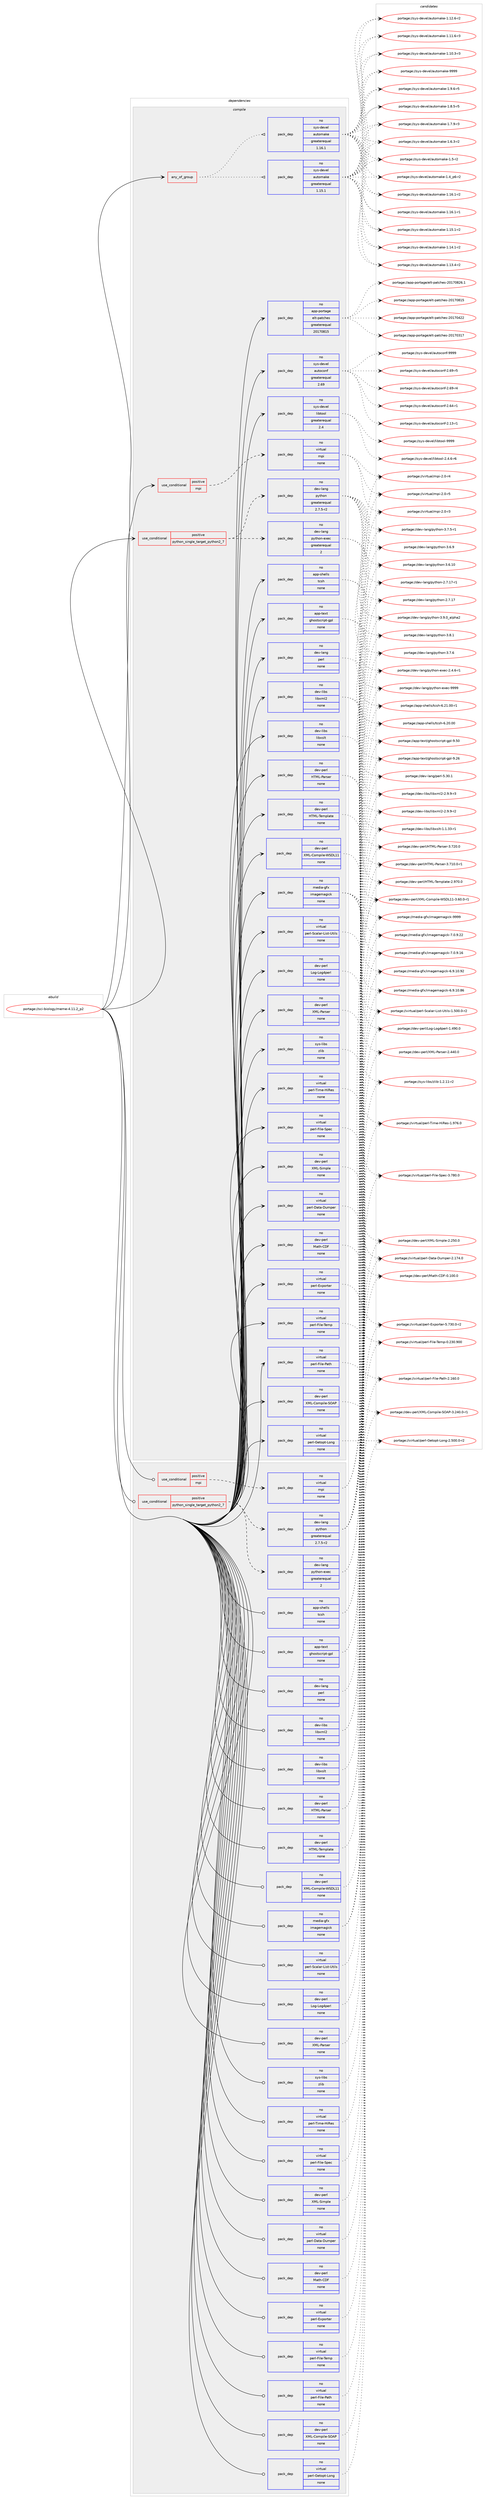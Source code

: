 digraph prolog {

# *************
# Graph options
# *************

newrank=true;
concentrate=true;
compound=true;
graph [rankdir=LR,fontname=Helvetica,fontsize=10,ranksep=1.5];#, ranksep=2.5, nodesep=0.2];
edge  [arrowhead=vee];
node  [fontname=Helvetica,fontsize=10];

# **********
# The ebuild
# **********

subgraph cluster_leftcol {
color=gray;
rank=same;
label=<<i>ebuild</i>>;
id [label="portage://sci-biology/meme-4.11.2_p2", color=red, width=4, href="../sci-biology/meme-4.11.2_p2.svg"];
}

# ****************
# The dependencies
# ****************

subgraph cluster_midcol {
color=gray;
label=<<i>dependencies</i>>;
subgraph cluster_compile {
fillcolor="#eeeeee";
style=filled;
label=<<i>compile</i>>;
subgraph any1638 {
dependency100445 [label=<<TABLE BORDER="0" CELLBORDER="1" CELLSPACING="0" CELLPADDING="4"><TR><TD CELLPADDING="10">any_of_group</TD></TR></TABLE>>, shape=none, color=red];subgraph pack78433 {
dependency100446 [label=<<TABLE BORDER="0" CELLBORDER="1" CELLSPACING="0" CELLPADDING="4" WIDTH="220"><TR><TD ROWSPAN="6" CELLPADDING="30">pack_dep</TD></TR><TR><TD WIDTH="110">no</TD></TR><TR><TD>sys-devel</TD></TR><TR><TD>automake</TD></TR><TR><TD>greaterequal</TD></TR><TR><TD>1.16.1</TD></TR></TABLE>>, shape=none, color=blue];
}
dependency100445:e -> dependency100446:w [weight=20,style="dotted",arrowhead="oinv"];
subgraph pack78434 {
dependency100447 [label=<<TABLE BORDER="0" CELLBORDER="1" CELLSPACING="0" CELLPADDING="4" WIDTH="220"><TR><TD ROWSPAN="6" CELLPADDING="30">pack_dep</TD></TR><TR><TD WIDTH="110">no</TD></TR><TR><TD>sys-devel</TD></TR><TR><TD>automake</TD></TR><TR><TD>greaterequal</TD></TR><TR><TD>1.15.1</TD></TR></TABLE>>, shape=none, color=blue];
}
dependency100445:e -> dependency100447:w [weight=20,style="dotted",arrowhead="oinv"];
}
id:e -> dependency100445:w [weight=20,style="solid",arrowhead="vee"];
subgraph cond20283 {
dependency100448 [label=<<TABLE BORDER="0" CELLBORDER="1" CELLSPACING="0" CELLPADDING="4"><TR><TD ROWSPAN="3" CELLPADDING="10">use_conditional</TD></TR><TR><TD>positive</TD></TR><TR><TD>mpi</TD></TR></TABLE>>, shape=none, color=red];
subgraph pack78435 {
dependency100449 [label=<<TABLE BORDER="0" CELLBORDER="1" CELLSPACING="0" CELLPADDING="4" WIDTH="220"><TR><TD ROWSPAN="6" CELLPADDING="30">pack_dep</TD></TR><TR><TD WIDTH="110">no</TD></TR><TR><TD>virtual</TD></TR><TR><TD>mpi</TD></TR><TR><TD>none</TD></TR><TR><TD></TD></TR></TABLE>>, shape=none, color=blue];
}
dependency100448:e -> dependency100449:w [weight=20,style="dashed",arrowhead="vee"];
}
id:e -> dependency100448:w [weight=20,style="solid",arrowhead="vee"];
subgraph cond20284 {
dependency100450 [label=<<TABLE BORDER="0" CELLBORDER="1" CELLSPACING="0" CELLPADDING="4"><TR><TD ROWSPAN="3" CELLPADDING="10">use_conditional</TD></TR><TR><TD>positive</TD></TR><TR><TD>python_single_target_python2_7</TD></TR></TABLE>>, shape=none, color=red];
subgraph pack78436 {
dependency100451 [label=<<TABLE BORDER="0" CELLBORDER="1" CELLSPACING="0" CELLPADDING="4" WIDTH="220"><TR><TD ROWSPAN="6" CELLPADDING="30">pack_dep</TD></TR><TR><TD WIDTH="110">no</TD></TR><TR><TD>dev-lang</TD></TR><TR><TD>python</TD></TR><TR><TD>greaterequal</TD></TR><TR><TD>2.7.5-r2</TD></TR></TABLE>>, shape=none, color=blue];
}
dependency100450:e -> dependency100451:w [weight=20,style="dashed",arrowhead="vee"];
subgraph pack78437 {
dependency100452 [label=<<TABLE BORDER="0" CELLBORDER="1" CELLSPACING="0" CELLPADDING="4" WIDTH="220"><TR><TD ROWSPAN="6" CELLPADDING="30">pack_dep</TD></TR><TR><TD WIDTH="110">no</TD></TR><TR><TD>dev-lang</TD></TR><TR><TD>python-exec</TD></TR><TR><TD>greaterequal</TD></TR><TR><TD>2</TD></TR></TABLE>>, shape=none, color=blue];
}
dependency100450:e -> dependency100452:w [weight=20,style="dashed",arrowhead="vee"];
}
id:e -> dependency100450:w [weight=20,style="solid",arrowhead="vee"];
subgraph pack78438 {
dependency100453 [label=<<TABLE BORDER="0" CELLBORDER="1" CELLSPACING="0" CELLPADDING="4" WIDTH="220"><TR><TD ROWSPAN="6" CELLPADDING="30">pack_dep</TD></TR><TR><TD WIDTH="110">no</TD></TR><TR><TD>app-portage</TD></TR><TR><TD>elt-patches</TD></TR><TR><TD>greaterequal</TD></TR><TR><TD>20170815</TD></TR></TABLE>>, shape=none, color=blue];
}
id:e -> dependency100453:w [weight=20,style="solid",arrowhead="vee"];
subgraph pack78439 {
dependency100454 [label=<<TABLE BORDER="0" CELLBORDER="1" CELLSPACING="0" CELLPADDING="4" WIDTH="220"><TR><TD ROWSPAN="6" CELLPADDING="30">pack_dep</TD></TR><TR><TD WIDTH="110">no</TD></TR><TR><TD>app-shells</TD></TR><TR><TD>tcsh</TD></TR><TR><TD>none</TD></TR><TR><TD></TD></TR></TABLE>>, shape=none, color=blue];
}
id:e -> dependency100454:w [weight=20,style="solid",arrowhead="vee"];
subgraph pack78440 {
dependency100455 [label=<<TABLE BORDER="0" CELLBORDER="1" CELLSPACING="0" CELLPADDING="4" WIDTH="220"><TR><TD ROWSPAN="6" CELLPADDING="30">pack_dep</TD></TR><TR><TD WIDTH="110">no</TD></TR><TR><TD>app-text</TD></TR><TR><TD>ghostscript-gpl</TD></TR><TR><TD>none</TD></TR><TR><TD></TD></TR></TABLE>>, shape=none, color=blue];
}
id:e -> dependency100455:w [weight=20,style="solid",arrowhead="vee"];
subgraph pack78441 {
dependency100456 [label=<<TABLE BORDER="0" CELLBORDER="1" CELLSPACING="0" CELLPADDING="4" WIDTH="220"><TR><TD ROWSPAN="6" CELLPADDING="30">pack_dep</TD></TR><TR><TD WIDTH="110">no</TD></TR><TR><TD>dev-lang</TD></TR><TR><TD>perl</TD></TR><TR><TD>none</TD></TR><TR><TD></TD></TR></TABLE>>, shape=none, color=blue];
}
id:e -> dependency100456:w [weight=20,style="solid",arrowhead="vee"];
subgraph pack78442 {
dependency100457 [label=<<TABLE BORDER="0" CELLBORDER="1" CELLSPACING="0" CELLPADDING="4" WIDTH="220"><TR><TD ROWSPAN="6" CELLPADDING="30">pack_dep</TD></TR><TR><TD WIDTH="110">no</TD></TR><TR><TD>dev-libs</TD></TR><TR><TD>libxml2</TD></TR><TR><TD>none</TD></TR><TR><TD></TD></TR></TABLE>>, shape=none, color=blue];
}
id:e -> dependency100457:w [weight=20,style="solid",arrowhead="vee"];
subgraph pack78443 {
dependency100458 [label=<<TABLE BORDER="0" CELLBORDER="1" CELLSPACING="0" CELLPADDING="4" WIDTH="220"><TR><TD ROWSPAN="6" CELLPADDING="30">pack_dep</TD></TR><TR><TD WIDTH="110">no</TD></TR><TR><TD>dev-libs</TD></TR><TR><TD>libxslt</TD></TR><TR><TD>none</TD></TR><TR><TD></TD></TR></TABLE>>, shape=none, color=blue];
}
id:e -> dependency100458:w [weight=20,style="solid",arrowhead="vee"];
subgraph pack78444 {
dependency100459 [label=<<TABLE BORDER="0" CELLBORDER="1" CELLSPACING="0" CELLPADDING="4" WIDTH="220"><TR><TD ROWSPAN="6" CELLPADDING="30">pack_dep</TD></TR><TR><TD WIDTH="110">no</TD></TR><TR><TD>dev-perl</TD></TR><TR><TD>HTML-Parser</TD></TR><TR><TD>none</TD></TR><TR><TD></TD></TR></TABLE>>, shape=none, color=blue];
}
id:e -> dependency100459:w [weight=20,style="solid",arrowhead="vee"];
subgraph pack78445 {
dependency100460 [label=<<TABLE BORDER="0" CELLBORDER="1" CELLSPACING="0" CELLPADDING="4" WIDTH="220"><TR><TD ROWSPAN="6" CELLPADDING="30">pack_dep</TD></TR><TR><TD WIDTH="110">no</TD></TR><TR><TD>dev-perl</TD></TR><TR><TD>HTML-Template</TD></TR><TR><TD>none</TD></TR><TR><TD></TD></TR></TABLE>>, shape=none, color=blue];
}
id:e -> dependency100460:w [weight=20,style="solid",arrowhead="vee"];
subgraph pack78446 {
dependency100461 [label=<<TABLE BORDER="0" CELLBORDER="1" CELLSPACING="0" CELLPADDING="4" WIDTH="220"><TR><TD ROWSPAN="6" CELLPADDING="30">pack_dep</TD></TR><TR><TD WIDTH="110">no</TD></TR><TR><TD>dev-perl</TD></TR><TR><TD>Log-Log4perl</TD></TR><TR><TD>none</TD></TR><TR><TD></TD></TR></TABLE>>, shape=none, color=blue];
}
id:e -> dependency100461:w [weight=20,style="solid",arrowhead="vee"];
subgraph pack78447 {
dependency100462 [label=<<TABLE BORDER="0" CELLBORDER="1" CELLSPACING="0" CELLPADDING="4" WIDTH="220"><TR><TD ROWSPAN="6" CELLPADDING="30">pack_dep</TD></TR><TR><TD WIDTH="110">no</TD></TR><TR><TD>dev-perl</TD></TR><TR><TD>Math-CDF</TD></TR><TR><TD>none</TD></TR><TR><TD></TD></TR></TABLE>>, shape=none, color=blue];
}
id:e -> dependency100462:w [weight=20,style="solid",arrowhead="vee"];
subgraph pack78448 {
dependency100463 [label=<<TABLE BORDER="0" CELLBORDER="1" CELLSPACING="0" CELLPADDING="4" WIDTH="220"><TR><TD ROWSPAN="6" CELLPADDING="30">pack_dep</TD></TR><TR><TD WIDTH="110">no</TD></TR><TR><TD>dev-perl</TD></TR><TR><TD>XML-Compile-SOAP</TD></TR><TR><TD>none</TD></TR><TR><TD></TD></TR></TABLE>>, shape=none, color=blue];
}
id:e -> dependency100463:w [weight=20,style="solid",arrowhead="vee"];
subgraph pack78449 {
dependency100464 [label=<<TABLE BORDER="0" CELLBORDER="1" CELLSPACING="0" CELLPADDING="4" WIDTH="220"><TR><TD ROWSPAN="6" CELLPADDING="30">pack_dep</TD></TR><TR><TD WIDTH="110">no</TD></TR><TR><TD>dev-perl</TD></TR><TR><TD>XML-Compile-WSDL11</TD></TR><TR><TD>none</TD></TR><TR><TD></TD></TR></TABLE>>, shape=none, color=blue];
}
id:e -> dependency100464:w [weight=20,style="solid",arrowhead="vee"];
subgraph pack78450 {
dependency100465 [label=<<TABLE BORDER="0" CELLBORDER="1" CELLSPACING="0" CELLPADDING="4" WIDTH="220"><TR><TD ROWSPAN="6" CELLPADDING="30">pack_dep</TD></TR><TR><TD WIDTH="110">no</TD></TR><TR><TD>dev-perl</TD></TR><TR><TD>XML-Parser</TD></TR><TR><TD>none</TD></TR><TR><TD></TD></TR></TABLE>>, shape=none, color=blue];
}
id:e -> dependency100465:w [weight=20,style="solid",arrowhead="vee"];
subgraph pack78451 {
dependency100466 [label=<<TABLE BORDER="0" CELLBORDER="1" CELLSPACING="0" CELLPADDING="4" WIDTH="220"><TR><TD ROWSPAN="6" CELLPADDING="30">pack_dep</TD></TR><TR><TD WIDTH="110">no</TD></TR><TR><TD>dev-perl</TD></TR><TR><TD>XML-Simple</TD></TR><TR><TD>none</TD></TR><TR><TD></TD></TR></TABLE>>, shape=none, color=blue];
}
id:e -> dependency100466:w [weight=20,style="solid",arrowhead="vee"];
subgraph pack78452 {
dependency100467 [label=<<TABLE BORDER="0" CELLBORDER="1" CELLSPACING="0" CELLPADDING="4" WIDTH="220"><TR><TD ROWSPAN="6" CELLPADDING="30">pack_dep</TD></TR><TR><TD WIDTH="110">no</TD></TR><TR><TD>media-gfx</TD></TR><TR><TD>imagemagick</TD></TR><TR><TD>none</TD></TR><TR><TD></TD></TR></TABLE>>, shape=none, color=blue];
}
id:e -> dependency100467:w [weight=20,style="solid",arrowhead="vee"];
subgraph pack78453 {
dependency100468 [label=<<TABLE BORDER="0" CELLBORDER="1" CELLSPACING="0" CELLPADDING="4" WIDTH="220"><TR><TD ROWSPAN="6" CELLPADDING="30">pack_dep</TD></TR><TR><TD WIDTH="110">no</TD></TR><TR><TD>sys-devel</TD></TR><TR><TD>autoconf</TD></TR><TR><TD>greaterequal</TD></TR><TR><TD>2.69</TD></TR></TABLE>>, shape=none, color=blue];
}
id:e -> dependency100468:w [weight=20,style="solid",arrowhead="vee"];
subgraph pack78454 {
dependency100469 [label=<<TABLE BORDER="0" CELLBORDER="1" CELLSPACING="0" CELLPADDING="4" WIDTH="220"><TR><TD ROWSPAN="6" CELLPADDING="30">pack_dep</TD></TR><TR><TD WIDTH="110">no</TD></TR><TR><TD>sys-devel</TD></TR><TR><TD>libtool</TD></TR><TR><TD>greaterequal</TD></TR><TR><TD>2.4</TD></TR></TABLE>>, shape=none, color=blue];
}
id:e -> dependency100469:w [weight=20,style="solid",arrowhead="vee"];
subgraph pack78455 {
dependency100470 [label=<<TABLE BORDER="0" CELLBORDER="1" CELLSPACING="0" CELLPADDING="4" WIDTH="220"><TR><TD ROWSPAN="6" CELLPADDING="30">pack_dep</TD></TR><TR><TD WIDTH="110">no</TD></TR><TR><TD>sys-libs</TD></TR><TR><TD>zlib</TD></TR><TR><TD>none</TD></TR><TR><TD></TD></TR></TABLE>>, shape=none, color=blue];
}
id:e -> dependency100470:w [weight=20,style="solid",arrowhead="vee"];
subgraph pack78456 {
dependency100471 [label=<<TABLE BORDER="0" CELLBORDER="1" CELLSPACING="0" CELLPADDING="4" WIDTH="220"><TR><TD ROWSPAN="6" CELLPADDING="30">pack_dep</TD></TR><TR><TD WIDTH="110">no</TD></TR><TR><TD>virtual</TD></TR><TR><TD>perl-Data-Dumper</TD></TR><TR><TD>none</TD></TR><TR><TD></TD></TR></TABLE>>, shape=none, color=blue];
}
id:e -> dependency100471:w [weight=20,style="solid",arrowhead="vee"];
subgraph pack78457 {
dependency100472 [label=<<TABLE BORDER="0" CELLBORDER="1" CELLSPACING="0" CELLPADDING="4" WIDTH="220"><TR><TD ROWSPAN="6" CELLPADDING="30">pack_dep</TD></TR><TR><TD WIDTH="110">no</TD></TR><TR><TD>virtual</TD></TR><TR><TD>perl-Exporter</TD></TR><TR><TD>none</TD></TR><TR><TD></TD></TR></TABLE>>, shape=none, color=blue];
}
id:e -> dependency100472:w [weight=20,style="solid",arrowhead="vee"];
subgraph pack78458 {
dependency100473 [label=<<TABLE BORDER="0" CELLBORDER="1" CELLSPACING="0" CELLPADDING="4" WIDTH="220"><TR><TD ROWSPAN="6" CELLPADDING="30">pack_dep</TD></TR><TR><TD WIDTH="110">no</TD></TR><TR><TD>virtual</TD></TR><TR><TD>perl-File-Path</TD></TR><TR><TD>none</TD></TR><TR><TD></TD></TR></TABLE>>, shape=none, color=blue];
}
id:e -> dependency100473:w [weight=20,style="solid",arrowhead="vee"];
subgraph pack78459 {
dependency100474 [label=<<TABLE BORDER="0" CELLBORDER="1" CELLSPACING="0" CELLPADDING="4" WIDTH="220"><TR><TD ROWSPAN="6" CELLPADDING="30">pack_dep</TD></TR><TR><TD WIDTH="110">no</TD></TR><TR><TD>virtual</TD></TR><TR><TD>perl-File-Spec</TD></TR><TR><TD>none</TD></TR><TR><TD></TD></TR></TABLE>>, shape=none, color=blue];
}
id:e -> dependency100474:w [weight=20,style="solid",arrowhead="vee"];
subgraph pack78460 {
dependency100475 [label=<<TABLE BORDER="0" CELLBORDER="1" CELLSPACING="0" CELLPADDING="4" WIDTH="220"><TR><TD ROWSPAN="6" CELLPADDING="30">pack_dep</TD></TR><TR><TD WIDTH="110">no</TD></TR><TR><TD>virtual</TD></TR><TR><TD>perl-File-Temp</TD></TR><TR><TD>none</TD></TR><TR><TD></TD></TR></TABLE>>, shape=none, color=blue];
}
id:e -> dependency100475:w [weight=20,style="solid",arrowhead="vee"];
subgraph pack78461 {
dependency100476 [label=<<TABLE BORDER="0" CELLBORDER="1" CELLSPACING="0" CELLPADDING="4" WIDTH="220"><TR><TD ROWSPAN="6" CELLPADDING="30">pack_dep</TD></TR><TR><TD WIDTH="110">no</TD></TR><TR><TD>virtual</TD></TR><TR><TD>perl-Getopt-Long</TD></TR><TR><TD>none</TD></TR><TR><TD></TD></TR></TABLE>>, shape=none, color=blue];
}
id:e -> dependency100476:w [weight=20,style="solid",arrowhead="vee"];
subgraph pack78462 {
dependency100477 [label=<<TABLE BORDER="0" CELLBORDER="1" CELLSPACING="0" CELLPADDING="4" WIDTH="220"><TR><TD ROWSPAN="6" CELLPADDING="30">pack_dep</TD></TR><TR><TD WIDTH="110">no</TD></TR><TR><TD>virtual</TD></TR><TR><TD>perl-Scalar-List-Utils</TD></TR><TR><TD>none</TD></TR><TR><TD></TD></TR></TABLE>>, shape=none, color=blue];
}
id:e -> dependency100477:w [weight=20,style="solid",arrowhead="vee"];
subgraph pack78463 {
dependency100478 [label=<<TABLE BORDER="0" CELLBORDER="1" CELLSPACING="0" CELLPADDING="4" WIDTH="220"><TR><TD ROWSPAN="6" CELLPADDING="30">pack_dep</TD></TR><TR><TD WIDTH="110">no</TD></TR><TR><TD>virtual</TD></TR><TR><TD>perl-Time-HiRes</TD></TR><TR><TD>none</TD></TR><TR><TD></TD></TR></TABLE>>, shape=none, color=blue];
}
id:e -> dependency100478:w [weight=20,style="solid",arrowhead="vee"];
}
subgraph cluster_compileandrun {
fillcolor="#eeeeee";
style=filled;
label=<<i>compile and run</i>>;
}
subgraph cluster_run {
fillcolor="#eeeeee";
style=filled;
label=<<i>run</i>>;
subgraph cond20285 {
dependency100479 [label=<<TABLE BORDER="0" CELLBORDER="1" CELLSPACING="0" CELLPADDING="4"><TR><TD ROWSPAN="3" CELLPADDING="10">use_conditional</TD></TR><TR><TD>positive</TD></TR><TR><TD>mpi</TD></TR></TABLE>>, shape=none, color=red];
subgraph pack78464 {
dependency100480 [label=<<TABLE BORDER="0" CELLBORDER="1" CELLSPACING="0" CELLPADDING="4" WIDTH="220"><TR><TD ROWSPAN="6" CELLPADDING="30">pack_dep</TD></TR><TR><TD WIDTH="110">no</TD></TR><TR><TD>virtual</TD></TR><TR><TD>mpi</TD></TR><TR><TD>none</TD></TR><TR><TD></TD></TR></TABLE>>, shape=none, color=blue];
}
dependency100479:e -> dependency100480:w [weight=20,style="dashed",arrowhead="vee"];
}
id:e -> dependency100479:w [weight=20,style="solid",arrowhead="odot"];
subgraph cond20286 {
dependency100481 [label=<<TABLE BORDER="0" CELLBORDER="1" CELLSPACING="0" CELLPADDING="4"><TR><TD ROWSPAN="3" CELLPADDING="10">use_conditional</TD></TR><TR><TD>positive</TD></TR><TR><TD>python_single_target_python2_7</TD></TR></TABLE>>, shape=none, color=red];
subgraph pack78465 {
dependency100482 [label=<<TABLE BORDER="0" CELLBORDER="1" CELLSPACING="0" CELLPADDING="4" WIDTH="220"><TR><TD ROWSPAN="6" CELLPADDING="30">pack_dep</TD></TR><TR><TD WIDTH="110">no</TD></TR><TR><TD>dev-lang</TD></TR><TR><TD>python</TD></TR><TR><TD>greaterequal</TD></TR><TR><TD>2.7.5-r2</TD></TR></TABLE>>, shape=none, color=blue];
}
dependency100481:e -> dependency100482:w [weight=20,style="dashed",arrowhead="vee"];
subgraph pack78466 {
dependency100483 [label=<<TABLE BORDER="0" CELLBORDER="1" CELLSPACING="0" CELLPADDING="4" WIDTH="220"><TR><TD ROWSPAN="6" CELLPADDING="30">pack_dep</TD></TR><TR><TD WIDTH="110">no</TD></TR><TR><TD>dev-lang</TD></TR><TR><TD>python-exec</TD></TR><TR><TD>greaterequal</TD></TR><TR><TD>2</TD></TR></TABLE>>, shape=none, color=blue];
}
dependency100481:e -> dependency100483:w [weight=20,style="dashed",arrowhead="vee"];
}
id:e -> dependency100481:w [weight=20,style="solid",arrowhead="odot"];
subgraph pack78467 {
dependency100484 [label=<<TABLE BORDER="0" CELLBORDER="1" CELLSPACING="0" CELLPADDING="4" WIDTH="220"><TR><TD ROWSPAN="6" CELLPADDING="30">pack_dep</TD></TR><TR><TD WIDTH="110">no</TD></TR><TR><TD>app-shells</TD></TR><TR><TD>tcsh</TD></TR><TR><TD>none</TD></TR><TR><TD></TD></TR></TABLE>>, shape=none, color=blue];
}
id:e -> dependency100484:w [weight=20,style="solid",arrowhead="odot"];
subgraph pack78468 {
dependency100485 [label=<<TABLE BORDER="0" CELLBORDER="1" CELLSPACING="0" CELLPADDING="4" WIDTH="220"><TR><TD ROWSPAN="6" CELLPADDING="30">pack_dep</TD></TR><TR><TD WIDTH="110">no</TD></TR><TR><TD>app-text</TD></TR><TR><TD>ghostscript-gpl</TD></TR><TR><TD>none</TD></TR><TR><TD></TD></TR></TABLE>>, shape=none, color=blue];
}
id:e -> dependency100485:w [weight=20,style="solid",arrowhead="odot"];
subgraph pack78469 {
dependency100486 [label=<<TABLE BORDER="0" CELLBORDER="1" CELLSPACING="0" CELLPADDING="4" WIDTH="220"><TR><TD ROWSPAN="6" CELLPADDING="30">pack_dep</TD></TR><TR><TD WIDTH="110">no</TD></TR><TR><TD>dev-lang</TD></TR><TR><TD>perl</TD></TR><TR><TD>none</TD></TR><TR><TD></TD></TR></TABLE>>, shape=none, color=blue];
}
id:e -> dependency100486:w [weight=20,style="solid",arrowhead="odot"];
subgraph pack78470 {
dependency100487 [label=<<TABLE BORDER="0" CELLBORDER="1" CELLSPACING="0" CELLPADDING="4" WIDTH="220"><TR><TD ROWSPAN="6" CELLPADDING="30">pack_dep</TD></TR><TR><TD WIDTH="110">no</TD></TR><TR><TD>dev-libs</TD></TR><TR><TD>libxml2</TD></TR><TR><TD>none</TD></TR><TR><TD></TD></TR></TABLE>>, shape=none, color=blue];
}
id:e -> dependency100487:w [weight=20,style="solid",arrowhead="odot"];
subgraph pack78471 {
dependency100488 [label=<<TABLE BORDER="0" CELLBORDER="1" CELLSPACING="0" CELLPADDING="4" WIDTH="220"><TR><TD ROWSPAN="6" CELLPADDING="30">pack_dep</TD></TR><TR><TD WIDTH="110">no</TD></TR><TR><TD>dev-libs</TD></TR><TR><TD>libxslt</TD></TR><TR><TD>none</TD></TR><TR><TD></TD></TR></TABLE>>, shape=none, color=blue];
}
id:e -> dependency100488:w [weight=20,style="solid",arrowhead="odot"];
subgraph pack78472 {
dependency100489 [label=<<TABLE BORDER="0" CELLBORDER="1" CELLSPACING="0" CELLPADDING="4" WIDTH="220"><TR><TD ROWSPAN="6" CELLPADDING="30">pack_dep</TD></TR><TR><TD WIDTH="110">no</TD></TR><TR><TD>dev-perl</TD></TR><TR><TD>HTML-Parser</TD></TR><TR><TD>none</TD></TR><TR><TD></TD></TR></TABLE>>, shape=none, color=blue];
}
id:e -> dependency100489:w [weight=20,style="solid",arrowhead="odot"];
subgraph pack78473 {
dependency100490 [label=<<TABLE BORDER="0" CELLBORDER="1" CELLSPACING="0" CELLPADDING="4" WIDTH="220"><TR><TD ROWSPAN="6" CELLPADDING="30">pack_dep</TD></TR><TR><TD WIDTH="110">no</TD></TR><TR><TD>dev-perl</TD></TR><TR><TD>HTML-Template</TD></TR><TR><TD>none</TD></TR><TR><TD></TD></TR></TABLE>>, shape=none, color=blue];
}
id:e -> dependency100490:w [weight=20,style="solid",arrowhead="odot"];
subgraph pack78474 {
dependency100491 [label=<<TABLE BORDER="0" CELLBORDER="1" CELLSPACING="0" CELLPADDING="4" WIDTH="220"><TR><TD ROWSPAN="6" CELLPADDING="30">pack_dep</TD></TR><TR><TD WIDTH="110">no</TD></TR><TR><TD>dev-perl</TD></TR><TR><TD>Log-Log4perl</TD></TR><TR><TD>none</TD></TR><TR><TD></TD></TR></TABLE>>, shape=none, color=blue];
}
id:e -> dependency100491:w [weight=20,style="solid",arrowhead="odot"];
subgraph pack78475 {
dependency100492 [label=<<TABLE BORDER="0" CELLBORDER="1" CELLSPACING="0" CELLPADDING="4" WIDTH="220"><TR><TD ROWSPAN="6" CELLPADDING="30">pack_dep</TD></TR><TR><TD WIDTH="110">no</TD></TR><TR><TD>dev-perl</TD></TR><TR><TD>Math-CDF</TD></TR><TR><TD>none</TD></TR><TR><TD></TD></TR></TABLE>>, shape=none, color=blue];
}
id:e -> dependency100492:w [weight=20,style="solid",arrowhead="odot"];
subgraph pack78476 {
dependency100493 [label=<<TABLE BORDER="0" CELLBORDER="1" CELLSPACING="0" CELLPADDING="4" WIDTH="220"><TR><TD ROWSPAN="6" CELLPADDING="30">pack_dep</TD></TR><TR><TD WIDTH="110">no</TD></TR><TR><TD>dev-perl</TD></TR><TR><TD>XML-Compile-SOAP</TD></TR><TR><TD>none</TD></TR><TR><TD></TD></TR></TABLE>>, shape=none, color=blue];
}
id:e -> dependency100493:w [weight=20,style="solid",arrowhead="odot"];
subgraph pack78477 {
dependency100494 [label=<<TABLE BORDER="0" CELLBORDER="1" CELLSPACING="0" CELLPADDING="4" WIDTH="220"><TR><TD ROWSPAN="6" CELLPADDING="30">pack_dep</TD></TR><TR><TD WIDTH="110">no</TD></TR><TR><TD>dev-perl</TD></TR><TR><TD>XML-Compile-WSDL11</TD></TR><TR><TD>none</TD></TR><TR><TD></TD></TR></TABLE>>, shape=none, color=blue];
}
id:e -> dependency100494:w [weight=20,style="solid",arrowhead="odot"];
subgraph pack78478 {
dependency100495 [label=<<TABLE BORDER="0" CELLBORDER="1" CELLSPACING="0" CELLPADDING="4" WIDTH="220"><TR><TD ROWSPAN="6" CELLPADDING="30">pack_dep</TD></TR><TR><TD WIDTH="110">no</TD></TR><TR><TD>dev-perl</TD></TR><TR><TD>XML-Parser</TD></TR><TR><TD>none</TD></TR><TR><TD></TD></TR></TABLE>>, shape=none, color=blue];
}
id:e -> dependency100495:w [weight=20,style="solid",arrowhead="odot"];
subgraph pack78479 {
dependency100496 [label=<<TABLE BORDER="0" CELLBORDER="1" CELLSPACING="0" CELLPADDING="4" WIDTH="220"><TR><TD ROWSPAN="6" CELLPADDING="30">pack_dep</TD></TR><TR><TD WIDTH="110">no</TD></TR><TR><TD>dev-perl</TD></TR><TR><TD>XML-Simple</TD></TR><TR><TD>none</TD></TR><TR><TD></TD></TR></TABLE>>, shape=none, color=blue];
}
id:e -> dependency100496:w [weight=20,style="solid",arrowhead="odot"];
subgraph pack78480 {
dependency100497 [label=<<TABLE BORDER="0" CELLBORDER="1" CELLSPACING="0" CELLPADDING="4" WIDTH="220"><TR><TD ROWSPAN="6" CELLPADDING="30">pack_dep</TD></TR><TR><TD WIDTH="110">no</TD></TR><TR><TD>media-gfx</TD></TR><TR><TD>imagemagick</TD></TR><TR><TD>none</TD></TR><TR><TD></TD></TR></TABLE>>, shape=none, color=blue];
}
id:e -> dependency100497:w [weight=20,style="solid",arrowhead="odot"];
subgraph pack78481 {
dependency100498 [label=<<TABLE BORDER="0" CELLBORDER="1" CELLSPACING="0" CELLPADDING="4" WIDTH="220"><TR><TD ROWSPAN="6" CELLPADDING="30">pack_dep</TD></TR><TR><TD WIDTH="110">no</TD></TR><TR><TD>sys-libs</TD></TR><TR><TD>zlib</TD></TR><TR><TD>none</TD></TR><TR><TD></TD></TR></TABLE>>, shape=none, color=blue];
}
id:e -> dependency100498:w [weight=20,style="solid",arrowhead="odot"];
subgraph pack78482 {
dependency100499 [label=<<TABLE BORDER="0" CELLBORDER="1" CELLSPACING="0" CELLPADDING="4" WIDTH="220"><TR><TD ROWSPAN="6" CELLPADDING="30">pack_dep</TD></TR><TR><TD WIDTH="110">no</TD></TR><TR><TD>virtual</TD></TR><TR><TD>perl-Data-Dumper</TD></TR><TR><TD>none</TD></TR><TR><TD></TD></TR></TABLE>>, shape=none, color=blue];
}
id:e -> dependency100499:w [weight=20,style="solid",arrowhead="odot"];
subgraph pack78483 {
dependency100500 [label=<<TABLE BORDER="0" CELLBORDER="1" CELLSPACING="0" CELLPADDING="4" WIDTH="220"><TR><TD ROWSPAN="6" CELLPADDING="30">pack_dep</TD></TR><TR><TD WIDTH="110">no</TD></TR><TR><TD>virtual</TD></TR><TR><TD>perl-Exporter</TD></TR><TR><TD>none</TD></TR><TR><TD></TD></TR></TABLE>>, shape=none, color=blue];
}
id:e -> dependency100500:w [weight=20,style="solid",arrowhead="odot"];
subgraph pack78484 {
dependency100501 [label=<<TABLE BORDER="0" CELLBORDER="1" CELLSPACING="0" CELLPADDING="4" WIDTH="220"><TR><TD ROWSPAN="6" CELLPADDING="30">pack_dep</TD></TR><TR><TD WIDTH="110">no</TD></TR><TR><TD>virtual</TD></TR><TR><TD>perl-File-Path</TD></TR><TR><TD>none</TD></TR><TR><TD></TD></TR></TABLE>>, shape=none, color=blue];
}
id:e -> dependency100501:w [weight=20,style="solid",arrowhead="odot"];
subgraph pack78485 {
dependency100502 [label=<<TABLE BORDER="0" CELLBORDER="1" CELLSPACING="0" CELLPADDING="4" WIDTH="220"><TR><TD ROWSPAN="6" CELLPADDING="30">pack_dep</TD></TR><TR><TD WIDTH="110">no</TD></TR><TR><TD>virtual</TD></TR><TR><TD>perl-File-Spec</TD></TR><TR><TD>none</TD></TR><TR><TD></TD></TR></TABLE>>, shape=none, color=blue];
}
id:e -> dependency100502:w [weight=20,style="solid",arrowhead="odot"];
subgraph pack78486 {
dependency100503 [label=<<TABLE BORDER="0" CELLBORDER="1" CELLSPACING="0" CELLPADDING="4" WIDTH="220"><TR><TD ROWSPAN="6" CELLPADDING="30">pack_dep</TD></TR><TR><TD WIDTH="110">no</TD></TR><TR><TD>virtual</TD></TR><TR><TD>perl-File-Temp</TD></TR><TR><TD>none</TD></TR><TR><TD></TD></TR></TABLE>>, shape=none, color=blue];
}
id:e -> dependency100503:w [weight=20,style="solid",arrowhead="odot"];
subgraph pack78487 {
dependency100504 [label=<<TABLE BORDER="0" CELLBORDER="1" CELLSPACING="0" CELLPADDING="4" WIDTH="220"><TR><TD ROWSPAN="6" CELLPADDING="30">pack_dep</TD></TR><TR><TD WIDTH="110">no</TD></TR><TR><TD>virtual</TD></TR><TR><TD>perl-Getopt-Long</TD></TR><TR><TD>none</TD></TR><TR><TD></TD></TR></TABLE>>, shape=none, color=blue];
}
id:e -> dependency100504:w [weight=20,style="solid",arrowhead="odot"];
subgraph pack78488 {
dependency100505 [label=<<TABLE BORDER="0" CELLBORDER="1" CELLSPACING="0" CELLPADDING="4" WIDTH="220"><TR><TD ROWSPAN="6" CELLPADDING="30">pack_dep</TD></TR><TR><TD WIDTH="110">no</TD></TR><TR><TD>virtual</TD></TR><TR><TD>perl-Scalar-List-Utils</TD></TR><TR><TD>none</TD></TR><TR><TD></TD></TR></TABLE>>, shape=none, color=blue];
}
id:e -> dependency100505:w [weight=20,style="solid",arrowhead="odot"];
subgraph pack78489 {
dependency100506 [label=<<TABLE BORDER="0" CELLBORDER="1" CELLSPACING="0" CELLPADDING="4" WIDTH="220"><TR><TD ROWSPAN="6" CELLPADDING="30">pack_dep</TD></TR><TR><TD WIDTH="110">no</TD></TR><TR><TD>virtual</TD></TR><TR><TD>perl-Time-HiRes</TD></TR><TR><TD>none</TD></TR><TR><TD></TD></TR></TABLE>>, shape=none, color=blue];
}
id:e -> dependency100506:w [weight=20,style="solid",arrowhead="odot"];
}
}

# **************
# The candidates
# **************

subgraph cluster_choices {
rank=same;
color=gray;
label=<<i>candidates</i>>;

subgraph choice78433 {
color=black;
nodesep=1;
choice115121115451001011181011084797117116111109971071014557575757 [label="portage://sys-devel/automake-9999", color=red, width=4,href="../sys-devel/automake-9999.svg"];
choice115121115451001011181011084797117116111109971071014549465746544511453 [label="portage://sys-devel/automake-1.9.6-r5", color=red, width=4,href="../sys-devel/automake-1.9.6-r5.svg"];
choice115121115451001011181011084797117116111109971071014549465646534511453 [label="portage://sys-devel/automake-1.8.5-r5", color=red, width=4,href="../sys-devel/automake-1.8.5-r5.svg"];
choice115121115451001011181011084797117116111109971071014549465546574511451 [label="portage://sys-devel/automake-1.7.9-r3", color=red, width=4,href="../sys-devel/automake-1.7.9-r3.svg"];
choice115121115451001011181011084797117116111109971071014549465446514511450 [label="portage://sys-devel/automake-1.6.3-r2", color=red, width=4,href="../sys-devel/automake-1.6.3-r2.svg"];
choice11512111545100101118101108479711711611110997107101454946534511450 [label="portage://sys-devel/automake-1.5-r2", color=red, width=4,href="../sys-devel/automake-1.5-r2.svg"];
choice115121115451001011181011084797117116111109971071014549465295112544511450 [label="portage://sys-devel/automake-1.4_p6-r2", color=red, width=4,href="../sys-devel/automake-1.4_p6-r2.svg"];
choice11512111545100101118101108479711711611110997107101454946495446494511450 [label="portage://sys-devel/automake-1.16.1-r2", color=red, width=4,href="../sys-devel/automake-1.16.1-r2.svg"];
choice11512111545100101118101108479711711611110997107101454946495446494511449 [label="portage://sys-devel/automake-1.16.1-r1", color=red, width=4,href="../sys-devel/automake-1.16.1-r1.svg"];
choice11512111545100101118101108479711711611110997107101454946495346494511450 [label="portage://sys-devel/automake-1.15.1-r2", color=red, width=4,href="../sys-devel/automake-1.15.1-r2.svg"];
choice11512111545100101118101108479711711611110997107101454946495246494511450 [label="portage://sys-devel/automake-1.14.1-r2", color=red, width=4,href="../sys-devel/automake-1.14.1-r2.svg"];
choice11512111545100101118101108479711711611110997107101454946495146524511450 [label="portage://sys-devel/automake-1.13.4-r2", color=red, width=4,href="../sys-devel/automake-1.13.4-r2.svg"];
choice11512111545100101118101108479711711611110997107101454946495046544511450 [label="portage://sys-devel/automake-1.12.6-r2", color=red, width=4,href="../sys-devel/automake-1.12.6-r2.svg"];
choice11512111545100101118101108479711711611110997107101454946494946544511451 [label="portage://sys-devel/automake-1.11.6-r3", color=red, width=4,href="../sys-devel/automake-1.11.6-r3.svg"];
choice11512111545100101118101108479711711611110997107101454946494846514511451 [label="portage://sys-devel/automake-1.10.3-r3", color=red, width=4,href="../sys-devel/automake-1.10.3-r3.svg"];
dependency100446:e -> choice115121115451001011181011084797117116111109971071014557575757:w [style=dotted,weight="100"];
dependency100446:e -> choice115121115451001011181011084797117116111109971071014549465746544511453:w [style=dotted,weight="100"];
dependency100446:e -> choice115121115451001011181011084797117116111109971071014549465646534511453:w [style=dotted,weight="100"];
dependency100446:e -> choice115121115451001011181011084797117116111109971071014549465546574511451:w [style=dotted,weight="100"];
dependency100446:e -> choice115121115451001011181011084797117116111109971071014549465446514511450:w [style=dotted,weight="100"];
dependency100446:e -> choice11512111545100101118101108479711711611110997107101454946534511450:w [style=dotted,weight="100"];
dependency100446:e -> choice115121115451001011181011084797117116111109971071014549465295112544511450:w [style=dotted,weight="100"];
dependency100446:e -> choice11512111545100101118101108479711711611110997107101454946495446494511450:w [style=dotted,weight="100"];
dependency100446:e -> choice11512111545100101118101108479711711611110997107101454946495446494511449:w [style=dotted,weight="100"];
dependency100446:e -> choice11512111545100101118101108479711711611110997107101454946495346494511450:w [style=dotted,weight="100"];
dependency100446:e -> choice11512111545100101118101108479711711611110997107101454946495246494511450:w [style=dotted,weight="100"];
dependency100446:e -> choice11512111545100101118101108479711711611110997107101454946495146524511450:w [style=dotted,weight="100"];
dependency100446:e -> choice11512111545100101118101108479711711611110997107101454946495046544511450:w [style=dotted,weight="100"];
dependency100446:e -> choice11512111545100101118101108479711711611110997107101454946494946544511451:w [style=dotted,weight="100"];
dependency100446:e -> choice11512111545100101118101108479711711611110997107101454946494846514511451:w [style=dotted,weight="100"];
}
subgraph choice78434 {
color=black;
nodesep=1;
choice115121115451001011181011084797117116111109971071014557575757 [label="portage://sys-devel/automake-9999", color=red, width=4,href="../sys-devel/automake-9999.svg"];
choice115121115451001011181011084797117116111109971071014549465746544511453 [label="portage://sys-devel/automake-1.9.6-r5", color=red, width=4,href="../sys-devel/automake-1.9.6-r5.svg"];
choice115121115451001011181011084797117116111109971071014549465646534511453 [label="portage://sys-devel/automake-1.8.5-r5", color=red, width=4,href="../sys-devel/automake-1.8.5-r5.svg"];
choice115121115451001011181011084797117116111109971071014549465546574511451 [label="portage://sys-devel/automake-1.7.9-r3", color=red, width=4,href="../sys-devel/automake-1.7.9-r3.svg"];
choice115121115451001011181011084797117116111109971071014549465446514511450 [label="portage://sys-devel/automake-1.6.3-r2", color=red, width=4,href="../sys-devel/automake-1.6.3-r2.svg"];
choice11512111545100101118101108479711711611110997107101454946534511450 [label="portage://sys-devel/automake-1.5-r2", color=red, width=4,href="../sys-devel/automake-1.5-r2.svg"];
choice115121115451001011181011084797117116111109971071014549465295112544511450 [label="portage://sys-devel/automake-1.4_p6-r2", color=red, width=4,href="../sys-devel/automake-1.4_p6-r2.svg"];
choice11512111545100101118101108479711711611110997107101454946495446494511450 [label="portage://sys-devel/automake-1.16.1-r2", color=red, width=4,href="../sys-devel/automake-1.16.1-r2.svg"];
choice11512111545100101118101108479711711611110997107101454946495446494511449 [label="portage://sys-devel/automake-1.16.1-r1", color=red, width=4,href="../sys-devel/automake-1.16.1-r1.svg"];
choice11512111545100101118101108479711711611110997107101454946495346494511450 [label="portage://sys-devel/automake-1.15.1-r2", color=red, width=4,href="../sys-devel/automake-1.15.1-r2.svg"];
choice11512111545100101118101108479711711611110997107101454946495246494511450 [label="portage://sys-devel/automake-1.14.1-r2", color=red, width=4,href="../sys-devel/automake-1.14.1-r2.svg"];
choice11512111545100101118101108479711711611110997107101454946495146524511450 [label="portage://sys-devel/automake-1.13.4-r2", color=red, width=4,href="../sys-devel/automake-1.13.4-r2.svg"];
choice11512111545100101118101108479711711611110997107101454946495046544511450 [label="portage://sys-devel/automake-1.12.6-r2", color=red, width=4,href="../sys-devel/automake-1.12.6-r2.svg"];
choice11512111545100101118101108479711711611110997107101454946494946544511451 [label="portage://sys-devel/automake-1.11.6-r3", color=red, width=4,href="../sys-devel/automake-1.11.6-r3.svg"];
choice11512111545100101118101108479711711611110997107101454946494846514511451 [label="portage://sys-devel/automake-1.10.3-r3", color=red, width=4,href="../sys-devel/automake-1.10.3-r3.svg"];
dependency100447:e -> choice115121115451001011181011084797117116111109971071014557575757:w [style=dotted,weight="100"];
dependency100447:e -> choice115121115451001011181011084797117116111109971071014549465746544511453:w [style=dotted,weight="100"];
dependency100447:e -> choice115121115451001011181011084797117116111109971071014549465646534511453:w [style=dotted,weight="100"];
dependency100447:e -> choice115121115451001011181011084797117116111109971071014549465546574511451:w [style=dotted,weight="100"];
dependency100447:e -> choice115121115451001011181011084797117116111109971071014549465446514511450:w [style=dotted,weight="100"];
dependency100447:e -> choice11512111545100101118101108479711711611110997107101454946534511450:w [style=dotted,weight="100"];
dependency100447:e -> choice115121115451001011181011084797117116111109971071014549465295112544511450:w [style=dotted,weight="100"];
dependency100447:e -> choice11512111545100101118101108479711711611110997107101454946495446494511450:w [style=dotted,weight="100"];
dependency100447:e -> choice11512111545100101118101108479711711611110997107101454946495446494511449:w [style=dotted,weight="100"];
dependency100447:e -> choice11512111545100101118101108479711711611110997107101454946495346494511450:w [style=dotted,weight="100"];
dependency100447:e -> choice11512111545100101118101108479711711611110997107101454946495246494511450:w [style=dotted,weight="100"];
dependency100447:e -> choice11512111545100101118101108479711711611110997107101454946495146524511450:w [style=dotted,weight="100"];
dependency100447:e -> choice11512111545100101118101108479711711611110997107101454946495046544511450:w [style=dotted,weight="100"];
dependency100447:e -> choice11512111545100101118101108479711711611110997107101454946494946544511451:w [style=dotted,weight="100"];
dependency100447:e -> choice11512111545100101118101108479711711611110997107101454946494846514511451:w [style=dotted,weight="100"];
}
subgraph choice78435 {
color=black;
nodesep=1;
choice1181051141161179710847109112105455046484511453 [label="portage://virtual/mpi-2.0-r5", color=red, width=4,href="../virtual/mpi-2.0-r5.svg"];
choice1181051141161179710847109112105455046484511452 [label="portage://virtual/mpi-2.0-r4", color=red, width=4,href="../virtual/mpi-2.0-r4.svg"];
choice1181051141161179710847109112105455046484511451 [label="portage://virtual/mpi-2.0-r3", color=red, width=4,href="../virtual/mpi-2.0-r3.svg"];
dependency100449:e -> choice1181051141161179710847109112105455046484511453:w [style=dotted,weight="100"];
dependency100449:e -> choice1181051141161179710847109112105455046484511452:w [style=dotted,weight="100"];
dependency100449:e -> choice1181051141161179710847109112105455046484511451:w [style=dotted,weight="100"];
}
subgraph choice78436 {
color=black;
nodesep=1;
choice10010111845108971101034711212111610411111045514657464895971081121049750 [label="portage://dev-lang/python-3.9.0_alpha2", color=red, width=4,href="../dev-lang/python-3.9.0_alpha2.svg"];
choice100101118451089711010347112121116104111110455146564649 [label="portage://dev-lang/python-3.8.1", color=red, width=4,href="../dev-lang/python-3.8.1.svg"];
choice100101118451089711010347112121116104111110455146554654 [label="portage://dev-lang/python-3.7.6", color=red, width=4,href="../dev-lang/python-3.7.6.svg"];
choice1001011184510897110103471121211161041111104551465546534511449 [label="portage://dev-lang/python-3.7.5-r1", color=red, width=4,href="../dev-lang/python-3.7.5-r1.svg"];
choice100101118451089711010347112121116104111110455146544657 [label="portage://dev-lang/python-3.6.9", color=red, width=4,href="../dev-lang/python-3.6.9.svg"];
choice10010111845108971101034711212111610411111045514654464948 [label="portage://dev-lang/python-3.6.10", color=red, width=4,href="../dev-lang/python-3.6.10.svg"];
choice100101118451089711010347112121116104111110455046554649554511449 [label="portage://dev-lang/python-2.7.17-r1", color=red, width=4,href="../dev-lang/python-2.7.17-r1.svg"];
choice10010111845108971101034711212111610411111045504655464955 [label="portage://dev-lang/python-2.7.17", color=red, width=4,href="../dev-lang/python-2.7.17.svg"];
dependency100451:e -> choice10010111845108971101034711212111610411111045514657464895971081121049750:w [style=dotted,weight="100"];
dependency100451:e -> choice100101118451089711010347112121116104111110455146564649:w [style=dotted,weight="100"];
dependency100451:e -> choice100101118451089711010347112121116104111110455146554654:w [style=dotted,weight="100"];
dependency100451:e -> choice1001011184510897110103471121211161041111104551465546534511449:w [style=dotted,weight="100"];
dependency100451:e -> choice100101118451089711010347112121116104111110455146544657:w [style=dotted,weight="100"];
dependency100451:e -> choice10010111845108971101034711212111610411111045514654464948:w [style=dotted,weight="100"];
dependency100451:e -> choice100101118451089711010347112121116104111110455046554649554511449:w [style=dotted,weight="100"];
dependency100451:e -> choice10010111845108971101034711212111610411111045504655464955:w [style=dotted,weight="100"];
}
subgraph choice78437 {
color=black;
nodesep=1;
choice10010111845108971101034711212111610411111045101120101994557575757 [label="portage://dev-lang/python-exec-9999", color=red, width=4,href="../dev-lang/python-exec-9999.svg"];
choice10010111845108971101034711212111610411111045101120101994550465246544511449 [label="portage://dev-lang/python-exec-2.4.6-r1", color=red, width=4,href="../dev-lang/python-exec-2.4.6-r1.svg"];
dependency100452:e -> choice10010111845108971101034711212111610411111045101120101994557575757:w [style=dotted,weight="100"];
dependency100452:e -> choice10010111845108971101034711212111610411111045101120101994550465246544511449:w [style=dotted,weight="100"];
}
subgraph choice78438 {
color=black;
nodesep=1;
choice971121124511211111411697103101471011081164511297116991041011154550484955485650544649 [label="portage://app-portage/elt-patches-20170826.1", color=red, width=4,href="../app-portage/elt-patches-20170826.1.svg"];
choice97112112451121111141169710310147101108116451129711699104101115455048495548564953 [label="portage://app-portage/elt-patches-20170815", color=red, width=4,href="../app-portage/elt-patches-20170815.svg"];
choice97112112451121111141169710310147101108116451129711699104101115455048495548525050 [label="portage://app-portage/elt-patches-20170422", color=red, width=4,href="../app-portage/elt-patches-20170422.svg"];
choice97112112451121111141169710310147101108116451129711699104101115455048495548514955 [label="portage://app-portage/elt-patches-20170317", color=red, width=4,href="../app-portage/elt-patches-20170317.svg"];
dependency100453:e -> choice971121124511211111411697103101471011081164511297116991041011154550484955485650544649:w [style=dotted,weight="100"];
dependency100453:e -> choice97112112451121111141169710310147101108116451129711699104101115455048495548564953:w [style=dotted,weight="100"];
dependency100453:e -> choice97112112451121111141169710310147101108116451129711699104101115455048495548525050:w [style=dotted,weight="100"];
dependency100453:e -> choice97112112451121111141169710310147101108116451129711699104101115455048495548514955:w [style=dotted,weight="100"];
}
subgraph choice78439 {
color=black;
nodesep=1;
choice9711211245115104101108108115471169911510445544650494648484511449 [label="portage://app-shells/tcsh-6.21.00-r1", color=red, width=4,href="../app-shells/tcsh-6.21.00-r1.svg"];
choice971121124511510410110810811547116991151044554465048464848 [label="portage://app-shells/tcsh-6.20.00", color=red, width=4,href="../app-shells/tcsh-6.20.00.svg"];
dependency100454:e -> choice9711211245115104101108108115471169911510445544650494648484511449:w [style=dotted,weight="100"];
dependency100454:e -> choice971121124511510410110810811547116991151044554465048464848:w [style=dotted,weight="100"];
}
subgraph choice78440 {
color=black;
nodesep=1;
choice97112112451161011201164710310411111511611599114105112116451031121084557465348 [label="portage://app-text/ghostscript-gpl-9.50", color=red, width=4,href="../app-text/ghostscript-gpl-9.50.svg"];
choice97112112451161011201164710310411111511611599114105112116451031121084557465054 [label="portage://app-text/ghostscript-gpl-9.26", color=red, width=4,href="../app-text/ghostscript-gpl-9.26.svg"];
dependency100455:e -> choice97112112451161011201164710310411111511611599114105112116451031121084557465348:w [style=dotted,weight="100"];
dependency100455:e -> choice97112112451161011201164710310411111511611599114105112116451031121084557465054:w [style=dotted,weight="100"];
}
subgraph choice78441 {
color=black;
nodesep=1;
choice10010111845108971101034711210111410845534651484649 [label="portage://dev-lang/perl-5.30.1", color=red, width=4,href="../dev-lang/perl-5.30.1.svg"];
dependency100456:e -> choice10010111845108971101034711210111410845534651484649:w [style=dotted,weight="100"];
}
subgraph choice78442 {
color=black;
nodesep=1;
choice10010111845108105981154710810598120109108504550465746574511451 [label="portage://dev-libs/libxml2-2.9.9-r3", color=red, width=4,href="../dev-libs/libxml2-2.9.9-r3.svg"];
choice10010111845108105981154710810598120109108504550465746574511450 [label="portage://dev-libs/libxml2-2.9.9-r2", color=red, width=4,href="../dev-libs/libxml2-2.9.9-r2.svg"];
dependency100457:e -> choice10010111845108105981154710810598120109108504550465746574511451:w [style=dotted,weight="100"];
dependency100457:e -> choice10010111845108105981154710810598120109108504550465746574511450:w [style=dotted,weight="100"];
}
subgraph choice78443 {
color=black;
nodesep=1;
choice10010111845108105981154710810598120115108116454946494651514511449 [label="portage://dev-libs/libxslt-1.1.33-r1", color=red, width=4,href="../dev-libs/libxslt-1.1.33-r1.svg"];
dependency100458:e -> choice10010111845108105981154710810598120115108116454946494651514511449:w [style=dotted,weight="100"];
}
subgraph choice78444 {
color=black;
nodesep=1;
choice1001011184511210111410847728477764580971141151011144551465550484648 [label="portage://dev-perl/HTML-Parser-3.720.0", color=red, width=4,href="../dev-perl/HTML-Parser-3.720.0.svg"];
choice10010111845112101114108477284777645809711411510111445514655494846484511449 [label="portage://dev-perl/HTML-Parser-3.710.0-r1", color=red, width=4,href="../dev-perl/HTML-Parser-3.710.0-r1.svg"];
dependency100459:e -> choice1001011184511210111410847728477764580971141151011144551465550484648:w [style=dotted,weight="100"];
dependency100459:e -> choice10010111845112101114108477284777645809711411510111445514655494846484511449:w [style=dotted,weight="100"];
}
subgraph choice78445 {
color=black;
nodesep=1;
choice1001011184511210111410847728477764584101109112108971161014550465755484648 [label="portage://dev-perl/HTML-Template-2.970.0", color=red, width=4,href="../dev-perl/HTML-Template-2.970.0.svg"];
dependency100460:e -> choice1001011184511210111410847728477764584101109112108971161014550465755484648:w [style=dotted,weight="100"];
}
subgraph choice78446 {
color=black;
nodesep=1;
choice1001011184511210111410847761111034576111103521121011141084549465257484648 [label="portage://dev-perl/Log-Log4perl-1.490.0", color=red, width=4,href="../dev-perl/Log-Log4perl-1.490.0.svg"];
dependency100461:e -> choice1001011184511210111410847761111034576111103521121011141084549465257484648:w [style=dotted,weight="100"];
}
subgraph choice78447 {
color=black;
nodesep=1;
choice10010111845112101114108477797116104456768704548464948484648 [label="portage://dev-perl/Math-CDF-0.100.0", color=red, width=4,href="../dev-perl/Math-CDF-0.100.0.svg"];
dependency100462:e -> choice10010111845112101114108477797116104456768704548464948484648:w [style=dotted,weight="100"];
}
subgraph choice78448 {
color=black;
nodesep=1;
choice10010111845112101114108478877764567111109112105108101458379658045514650524846484511449 [label="portage://dev-perl/XML-Compile-SOAP-3.240.0-r1", color=red, width=4,href="../dev-perl/XML-Compile-SOAP-3.240.0-r1.svg"];
dependency100463:e -> choice10010111845112101114108478877764567111109112105108101458379658045514650524846484511449:w [style=dotted,weight="100"];
}
subgraph choice78449 {
color=black;
nodesep=1;
choice1001011184511210111410847887776456711110911210510810145878368764949455146544846484511449 [label="portage://dev-perl/XML-Compile-WSDL11-3.60.0-r1", color=red, width=4,href="../dev-perl/XML-Compile-WSDL11-3.60.0-r1.svg"];
dependency100464:e -> choice1001011184511210111410847887776456711110911210510810145878368764949455146544846484511449:w [style=dotted,weight="100"];
}
subgraph choice78450 {
color=black;
nodesep=1;
choice10010111845112101114108478877764580971141151011144550465252484648 [label="portage://dev-perl/XML-Parser-2.440.0", color=red, width=4,href="../dev-perl/XML-Parser-2.440.0.svg"];
dependency100465:e -> choice10010111845112101114108478877764580971141151011144550465252484648:w [style=dotted,weight="100"];
}
subgraph choice78451 {
color=black;
nodesep=1;
choice100101118451121011141084788777645831051091121081014550465053484648 [label="portage://dev-perl/XML-Simple-2.250.0", color=red, width=4,href="../dev-perl/XML-Simple-2.250.0.svg"];
dependency100466:e -> choice100101118451121011141084788777645831051091121081014550465053484648:w [style=dotted,weight="100"];
}
subgraph choice78452 {
color=black;
nodesep=1;
choice1091011001059745103102120471051099710310110997103105991074557575757 [label="portage://media-gfx/imagemagick-9999", color=red, width=4,href="../media-gfx/imagemagick-9999.svg"];
choice109101100105974510310212047105109971031011099710310599107455546484657465050 [label="portage://media-gfx/imagemagick-7.0.9.22", color=red, width=4,href="../media-gfx/imagemagick-7.0.9.22.svg"];
choice109101100105974510310212047105109971031011099710310599107455546484657464954 [label="portage://media-gfx/imagemagick-7.0.9.16", color=red, width=4,href="../media-gfx/imagemagick-7.0.9.16.svg"];
choice10910110010597451031021204710510997103101109971031059910745544657464948465750 [label="portage://media-gfx/imagemagick-6.9.10.92", color=red, width=4,href="../media-gfx/imagemagick-6.9.10.92.svg"];
choice10910110010597451031021204710510997103101109971031059910745544657464948465654 [label="portage://media-gfx/imagemagick-6.9.10.86", color=red, width=4,href="../media-gfx/imagemagick-6.9.10.86.svg"];
dependency100467:e -> choice1091011001059745103102120471051099710310110997103105991074557575757:w [style=dotted,weight="100"];
dependency100467:e -> choice109101100105974510310212047105109971031011099710310599107455546484657465050:w [style=dotted,weight="100"];
dependency100467:e -> choice109101100105974510310212047105109971031011099710310599107455546484657464954:w [style=dotted,weight="100"];
dependency100467:e -> choice10910110010597451031021204710510997103101109971031059910745544657464948465750:w [style=dotted,weight="100"];
dependency100467:e -> choice10910110010597451031021204710510997103101109971031059910745544657464948465654:w [style=dotted,weight="100"];
}
subgraph choice78453 {
color=black;
nodesep=1;
choice115121115451001011181011084797117116111991111101024557575757 [label="portage://sys-devel/autoconf-9999", color=red, width=4,href="../sys-devel/autoconf-9999.svg"];
choice1151211154510010111810110847971171161119911111010245504654574511453 [label="portage://sys-devel/autoconf-2.69-r5", color=red, width=4,href="../sys-devel/autoconf-2.69-r5.svg"];
choice1151211154510010111810110847971171161119911111010245504654574511452 [label="portage://sys-devel/autoconf-2.69-r4", color=red, width=4,href="../sys-devel/autoconf-2.69-r4.svg"];
choice1151211154510010111810110847971171161119911111010245504654524511449 [label="portage://sys-devel/autoconf-2.64-r1", color=red, width=4,href="../sys-devel/autoconf-2.64-r1.svg"];
choice1151211154510010111810110847971171161119911111010245504649514511449 [label="portage://sys-devel/autoconf-2.13-r1", color=red, width=4,href="../sys-devel/autoconf-2.13-r1.svg"];
dependency100468:e -> choice115121115451001011181011084797117116111991111101024557575757:w [style=dotted,weight="100"];
dependency100468:e -> choice1151211154510010111810110847971171161119911111010245504654574511453:w [style=dotted,weight="100"];
dependency100468:e -> choice1151211154510010111810110847971171161119911111010245504654574511452:w [style=dotted,weight="100"];
dependency100468:e -> choice1151211154510010111810110847971171161119911111010245504654524511449:w [style=dotted,weight="100"];
dependency100468:e -> choice1151211154510010111810110847971171161119911111010245504649514511449:w [style=dotted,weight="100"];
}
subgraph choice78454 {
color=black;
nodesep=1;
choice1151211154510010111810110847108105981161111111084557575757 [label="portage://sys-devel/libtool-9999", color=red, width=4,href="../sys-devel/libtool-9999.svg"];
choice1151211154510010111810110847108105981161111111084550465246544511454 [label="portage://sys-devel/libtool-2.4.6-r6", color=red, width=4,href="../sys-devel/libtool-2.4.6-r6.svg"];
dependency100469:e -> choice1151211154510010111810110847108105981161111111084557575757:w [style=dotted,weight="100"];
dependency100469:e -> choice1151211154510010111810110847108105981161111111084550465246544511454:w [style=dotted,weight="100"];
}
subgraph choice78455 {
color=black;
nodesep=1;
choice11512111545108105981154712210810598454946504649494511450 [label="portage://sys-libs/zlib-1.2.11-r2", color=red, width=4,href="../sys-libs/zlib-1.2.11-r2.svg"];
dependency100470:e -> choice11512111545108105981154712210810598454946504649494511450:w [style=dotted,weight="100"];
}
subgraph choice78456 {
color=black;
nodesep=1;
choice11810511411611797108471121011141084568971169745681171091121011144550464955524648 [label="portage://virtual/perl-Data-Dumper-2.174.0", color=red, width=4,href="../virtual/perl-Data-Dumper-2.174.0.svg"];
dependency100471:e -> choice11810511411611797108471121011141084568971169745681171091121011144550464955524648:w [style=dotted,weight="100"];
}
subgraph choice78457 {
color=black;
nodesep=1;
choice1181051141161179710847112101114108456912011211111411610111445534655514846484511450 [label="portage://virtual/perl-Exporter-5.730.0-r2", color=red, width=4,href="../virtual/perl-Exporter-5.730.0-r2.svg"];
dependency100472:e -> choice1181051141161179710847112101114108456912011211111411610111445534655514846484511450:w [style=dotted,weight="100"];
}
subgraph choice78458 {
color=black;
nodesep=1;
choice118105114116117971084711210111410845701051081014580971161044550464954484648 [label="portage://virtual/perl-File-Path-2.160.0", color=red, width=4,href="../virtual/perl-File-Path-2.160.0.svg"];
dependency100473:e -> choice118105114116117971084711210111410845701051081014580971161044550464954484648:w [style=dotted,weight="100"];
}
subgraph choice78459 {
color=black;
nodesep=1;
choice118105114116117971084711210111410845701051081014583112101994551465556484648 [label="portage://virtual/perl-File-Spec-3.780.0", color=red, width=4,href="../virtual/perl-File-Spec-3.780.0.svg"];
dependency100474:e -> choice118105114116117971084711210111410845701051081014583112101994551465556484648:w [style=dotted,weight="100"];
}
subgraph choice78460 {
color=black;
nodesep=1;
choice11810511411611797108471121011141084570105108101458410110911245484650514846574848 [label="portage://virtual/perl-File-Temp-0.230.900", color=red, width=4,href="../virtual/perl-File-Temp-0.230.900.svg"];
dependency100475:e -> choice11810511411611797108471121011141084570105108101458410110911245484650514846574848:w [style=dotted,weight="100"];
}
subgraph choice78461 {
color=black;
nodesep=1;
choice11810511411611797108471121011141084571101116111112116457611111010345504653484846484511450 [label="portage://virtual/perl-Getopt-Long-2.500.0-r2", color=red, width=4,href="../virtual/perl-Getopt-Long-2.500.0-r2.svg"];
dependency100476:e -> choice11810511411611797108471121011141084571101116111112116457611111010345504653484846484511450:w [style=dotted,weight="100"];
}
subgraph choice78462 {
color=black;
nodesep=1;
choice118105114116117971084711210111410845839997108971144576105115116458511610510811545494653484846484511450 [label="portage://virtual/perl-Scalar-List-Utils-1.500.0-r2", color=red, width=4,href="../virtual/perl-Scalar-List-Utils-1.500.0-r2.svg"];
dependency100477:e -> choice118105114116117971084711210111410845839997108971144576105115116458511610510811545494653484846484511450:w [style=dotted,weight="100"];
}
subgraph choice78463 {
color=black;
nodesep=1;
choice118105114116117971084711210111410845841051091014572105821011154549465755544648 [label="portage://virtual/perl-Time-HiRes-1.976.0", color=red, width=4,href="../virtual/perl-Time-HiRes-1.976.0.svg"];
dependency100478:e -> choice118105114116117971084711210111410845841051091014572105821011154549465755544648:w [style=dotted,weight="100"];
}
subgraph choice78464 {
color=black;
nodesep=1;
choice1181051141161179710847109112105455046484511453 [label="portage://virtual/mpi-2.0-r5", color=red, width=4,href="../virtual/mpi-2.0-r5.svg"];
choice1181051141161179710847109112105455046484511452 [label="portage://virtual/mpi-2.0-r4", color=red, width=4,href="../virtual/mpi-2.0-r4.svg"];
choice1181051141161179710847109112105455046484511451 [label="portage://virtual/mpi-2.0-r3", color=red, width=4,href="../virtual/mpi-2.0-r3.svg"];
dependency100480:e -> choice1181051141161179710847109112105455046484511453:w [style=dotted,weight="100"];
dependency100480:e -> choice1181051141161179710847109112105455046484511452:w [style=dotted,weight="100"];
dependency100480:e -> choice1181051141161179710847109112105455046484511451:w [style=dotted,weight="100"];
}
subgraph choice78465 {
color=black;
nodesep=1;
choice10010111845108971101034711212111610411111045514657464895971081121049750 [label="portage://dev-lang/python-3.9.0_alpha2", color=red, width=4,href="../dev-lang/python-3.9.0_alpha2.svg"];
choice100101118451089711010347112121116104111110455146564649 [label="portage://dev-lang/python-3.8.1", color=red, width=4,href="../dev-lang/python-3.8.1.svg"];
choice100101118451089711010347112121116104111110455146554654 [label="portage://dev-lang/python-3.7.6", color=red, width=4,href="../dev-lang/python-3.7.6.svg"];
choice1001011184510897110103471121211161041111104551465546534511449 [label="portage://dev-lang/python-3.7.5-r1", color=red, width=4,href="../dev-lang/python-3.7.5-r1.svg"];
choice100101118451089711010347112121116104111110455146544657 [label="portage://dev-lang/python-3.6.9", color=red, width=4,href="../dev-lang/python-3.6.9.svg"];
choice10010111845108971101034711212111610411111045514654464948 [label="portage://dev-lang/python-3.6.10", color=red, width=4,href="../dev-lang/python-3.6.10.svg"];
choice100101118451089711010347112121116104111110455046554649554511449 [label="portage://dev-lang/python-2.7.17-r1", color=red, width=4,href="../dev-lang/python-2.7.17-r1.svg"];
choice10010111845108971101034711212111610411111045504655464955 [label="portage://dev-lang/python-2.7.17", color=red, width=4,href="../dev-lang/python-2.7.17.svg"];
dependency100482:e -> choice10010111845108971101034711212111610411111045514657464895971081121049750:w [style=dotted,weight="100"];
dependency100482:e -> choice100101118451089711010347112121116104111110455146564649:w [style=dotted,weight="100"];
dependency100482:e -> choice100101118451089711010347112121116104111110455146554654:w [style=dotted,weight="100"];
dependency100482:e -> choice1001011184510897110103471121211161041111104551465546534511449:w [style=dotted,weight="100"];
dependency100482:e -> choice100101118451089711010347112121116104111110455146544657:w [style=dotted,weight="100"];
dependency100482:e -> choice10010111845108971101034711212111610411111045514654464948:w [style=dotted,weight="100"];
dependency100482:e -> choice100101118451089711010347112121116104111110455046554649554511449:w [style=dotted,weight="100"];
dependency100482:e -> choice10010111845108971101034711212111610411111045504655464955:w [style=dotted,weight="100"];
}
subgraph choice78466 {
color=black;
nodesep=1;
choice10010111845108971101034711212111610411111045101120101994557575757 [label="portage://dev-lang/python-exec-9999", color=red, width=4,href="../dev-lang/python-exec-9999.svg"];
choice10010111845108971101034711212111610411111045101120101994550465246544511449 [label="portage://dev-lang/python-exec-2.4.6-r1", color=red, width=4,href="../dev-lang/python-exec-2.4.6-r1.svg"];
dependency100483:e -> choice10010111845108971101034711212111610411111045101120101994557575757:w [style=dotted,weight="100"];
dependency100483:e -> choice10010111845108971101034711212111610411111045101120101994550465246544511449:w [style=dotted,weight="100"];
}
subgraph choice78467 {
color=black;
nodesep=1;
choice9711211245115104101108108115471169911510445544650494648484511449 [label="portage://app-shells/tcsh-6.21.00-r1", color=red, width=4,href="../app-shells/tcsh-6.21.00-r1.svg"];
choice971121124511510410110810811547116991151044554465048464848 [label="portage://app-shells/tcsh-6.20.00", color=red, width=4,href="../app-shells/tcsh-6.20.00.svg"];
dependency100484:e -> choice9711211245115104101108108115471169911510445544650494648484511449:w [style=dotted,weight="100"];
dependency100484:e -> choice971121124511510410110810811547116991151044554465048464848:w [style=dotted,weight="100"];
}
subgraph choice78468 {
color=black;
nodesep=1;
choice97112112451161011201164710310411111511611599114105112116451031121084557465348 [label="portage://app-text/ghostscript-gpl-9.50", color=red, width=4,href="../app-text/ghostscript-gpl-9.50.svg"];
choice97112112451161011201164710310411111511611599114105112116451031121084557465054 [label="portage://app-text/ghostscript-gpl-9.26", color=red, width=4,href="../app-text/ghostscript-gpl-9.26.svg"];
dependency100485:e -> choice97112112451161011201164710310411111511611599114105112116451031121084557465348:w [style=dotted,weight="100"];
dependency100485:e -> choice97112112451161011201164710310411111511611599114105112116451031121084557465054:w [style=dotted,weight="100"];
}
subgraph choice78469 {
color=black;
nodesep=1;
choice10010111845108971101034711210111410845534651484649 [label="portage://dev-lang/perl-5.30.1", color=red, width=4,href="../dev-lang/perl-5.30.1.svg"];
dependency100486:e -> choice10010111845108971101034711210111410845534651484649:w [style=dotted,weight="100"];
}
subgraph choice78470 {
color=black;
nodesep=1;
choice10010111845108105981154710810598120109108504550465746574511451 [label="portage://dev-libs/libxml2-2.9.9-r3", color=red, width=4,href="../dev-libs/libxml2-2.9.9-r3.svg"];
choice10010111845108105981154710810598120109108504550465746574511450 [label="portage://dev-libs/libxml2-2.9.9-r2", color=red, width=4,href="../dev-libs/libxml2-2.9.9-r2.svg"];
dependency100487:e -> choice10010111845108105981154710810598120109108504550465746574511451:w [style=dotted,weight="100"];
dependency100487:e -> choice10010111845108105981154710810598120109108504550465746574511450:w [style=dotted,weight="100"];
}
subgraph choice78471 {
color=black;
nodesep=1;
choice10010111845108105981154710810598120115108116454946494651514511449 [label="portage://dev-libs/libxslt-1.1.33-r1", color=red, width=4,href="../dev-libs/libxslt-1.1.33-r1.svg"];
dependency100488:e -> choice10010111845108105981154710810598120115108116454946494651514511449:w [style=dotted,weight="100"];
}
subgraph choice78472 {
color=black;
nodesep=1;
choice1001011184511210111410847728477764580971141151011144551465550484648 [label="portage://dev-perl/HTML-Parser-3.720.0", color=red, width=4,href="../dev-perl/HTML-Parser-3.720.0.svg"];
choice10010111845112101114108477284777645809711411510111445514655494846484511449 [label="portage://dev-perl/HTML-Parser-3.710.0-r1", color=red, width=4,href="../dev-perl/HTML-Parser-3.710.0-r1.svg"];
dependency100489:e -> choice1001011184511210111410847728477764580971141151011144551465550484648:w [style=dotted,weight="100"];
dependency100489:e -> choice10010111845112101114108477284777645809711411510111445514655494846484511449:w [style=dotted,weight="100"];
}
subgraph choice78473 {
color=black;
nodesep=1;
choice1001011184511210111410847728477764584101109112108971161014550465755484648 [label="portage://dev-perl/HTML-Template-2.970.0", color=red, width=4,href="../dev-perl/HTML-Template-2.970.0.svg"];
dependency100490:e -> choice1001011184511210111410847728477764584101109112108971161014550465755484648:w [style=dotted,weight="100"];
}
subgraph choice78474 {
color=black;
nodesep=1;
choice1001011184511210111410847761111034576111103521121011141084549465257484648 [label="portage://dev-perl/Log-Log4perl-1.490.0", color=red, width=4,href="../dev-perl/Log-Log4perl-1.490.0.svg"];
dependency100491:e -> choice1001011184511210111410847761111034576111103521121011141084549465257484648:w [style=dotted,weight="100"];
}
subgraph choice78475 {
color=black;
nodesep=1;
choice10010111845112101114108477797116104456768704548464948484648 [label="portage://dev-perl/Math-CDF-0.100.0", color=red, width=4,href="../dev-perl/Math-CDF-0.100.0.svg"];
dependency100492:e -> choice10010111845112101114108477797116104456768704548464948484648:w [style=dotted,weight="100"];
}
subgraph choice78476 {
color=black;
nodesep=1;
choice10010111845112101114108478877764567111109112105108101458379658045514650524846484511449 [label="portage://dev-perl/XML-Compile-SOAP-3.240.0-r1", color=red, width=4,href="../dev-perl/XML-Compile-SOAP-3.240.0-r1.svg"];
dependency100493:e -> choice10010111845112101114108478877764567111109112105108101458379658045514650524846484511449:w [style=dotted,weight="100"];
}
subgraph choice78477 {
color=black;
nodesep=1;
choice1001011184511210111410847887776456711110911210510810145878368764949455146544846484511449 [label="portage://dev-perl/XML-Compile-WSDL11-3.60.0-r1", color=red, width=4,href="../dev-perl/XML-Compile-WSDL11-3.60.0-r1.svg"];
dependency100494:e -> choice1001011184511210111410847887776456711110911210510810145878368764949455146544846484511449:w [style=dotted,weight="100"];
}
subgraph choice78478 {
color=black;
nodesep=1;
choice10010111845112101114108478877764580971141151011144550465252484648 [label="portage://dev-perl/XML-Parser-2.440.0", color=red, width=4,href="../dev-perl/XML-Parser-2.440.0.svg"];
dependency100495:e -> choice10010111845112101114108478877764580971141151011144550465252484648:w [style=dotted,weight="100"];
}
subgraph choice78479 {
color=black;
nodesep=1;
choice100101118451121011141084788777645831051091121081014550465053484648 [label="portage://dev-perl/XML-Simple-2.250.0", color=red, width=4,href="../dev-perl/XML-Simple-2.250.0.svg"];
dependency100496:e -> choice100101118451121011141084788777645831051091121081014550465053484648:w [style=dotted,weight="100"];
}
subgraph choice78480 {
color=black;
nodesep=1;
choice1091011001059745103102120471051099710310110997103105991074557575757 [label="portage://media-gfx/imagemagick-9999", color=red, width=4,href="../media-gfx/imagemagick-9999.svg"];
choice109101100105974510310212047105109971031011099710310599107455546484657465050 [label="portage://media-gfx/imagemagick-7.0.9.22", color=red, width=4,href="../media-gfx/imagemagick-7.0.9.22.svg"];
choice109101100105974510310212047105109971031011099710310599107455546484657464954 [label="portage://media-gfx/imagemagick-7.0.9.16", color=red, width=4,href="../media-gfx/imagemagick-7.0.9.16.svg"];
choice10910110010597451031021204710510997103101109971031059910745544657464948465750 [label="portage://media-gfx/imagemagick-6.9.10.92", color=red, width=4,href="../media-gfx/imagemagick-6.9.10.92.svg"];
choice10910110010597451031021204710510997103101109971031059910745544657464948465654 [label="portage://media-gfx/imagemagick-6.9.10.86", color=red, width=4,href="../media-gfx/imagemagick-6.9.10.86.svg"];
dependency100497:e -> choice1091011001059745103102120471051099710310110997103105991074557575757:w [style=dotted,weight="100"];
dependency100497:e -> choice109101100105974510310212047105109971031011099710310599107455546484657465050:w [style=dotted,weight="100"];
dependency100497:e -> choice109101100105974510310212047105109971031011099710310599107455546484657464954:w [style=dotted,weight="100"];
dependency100497:e -> choice10910110010597451031021204710510997103101109971031059910745544657464948465750:w [style=dotted,weight="100"];
dependency100497:e -> choice10910110010597451031021204710510997103101109971031059910745544657464948465654:w [style=dotted,weight="100"];
}
subgraph choice78481 {
color=black;
nodesep=1;
choice11512111545108105981154712210810598454946504649494511450 [label="portage://sys-libs/zlib-1.2.11-r2", color=red, width=4,href="../sys-libs/zlib-1.2.11-r2.svg"];
dependency100498:e -> choice11512111545108105981154712210810598454946504649494511450:w [style=dotted,weight="100"];
}
subgraph choice78482 {
color=black;
nodesep=1;
choice11810511411611797108471121011141084568971169745681171091121011144550464955524648 [label="portage://virtual/perl-Data-Dumper-2.174.0", color=red, width=4,href="../virtual/perl-Data-Dumper-2.174.0.svg"];
dependency100499:e -> choice11810511411611797108471121011141084568971169745681171091121011144550464955524648:w [style=dotted,weight="100"];
}
subgraph choice78483 {
color=black;
nodesep=1;
choice1181051141161179710847112101114108456912011211111411610111445534655514846484511450 [label="portage://virtual/perl-Exporter-5.730.0-r2", color=red, width=4,href="../virtual/perl-Exporter-5.730.0-r2.svg"];
dependency100500:e -> choice1181051141161179710847112101114108456912011211111411610111445534655514846484511450:w [style=dotted,weight="100"];
}
subgraph choice78484 {
color=black;
nodesep=1;
choice118105114116117971084711210111410845701051081014580971161044550464954484648 [label="portage://virtual/perl-File-Path-2.160.0", color=red, width=4,href="../virtual/perl-File-Path-2.160.0.svg"];
dependency100501:e -> choice118105114116117971084711210111410845701051081014580971161044550464954484648:w [style=dotted,weight="100"];
}
subgraph choice78485 {
color=black;
nodesep=1;
choice118105114116117971084711210111410845701051081014583112101994551465556484648 [label="portage://virtual/perl-File-Spec-3.780.0", color=red, width=4,href="../virtual/perl-File-Spec-3.780.0.svg"];
dependency100502:e -> choice118105114116117971084711210111410845701051081014583112101994551465556484648:w [style=dotted,weight="100"];
}
subgraph choice78486 {
color=black;
nodesep=1;
choice11810511411611797108471121011141084570105108101458410110911245484650514846574848 [label="portage://virtual/perl-File-Temp-0.230.900", color=red, width=4,href="../virtual/perl-File-Temp-0.230.900.svg"];
dependency100503:e -> choice11810511411611797108471121011141084570105108101458410110911245484650514846574848:w [style=dotted,weight="100"];
}
subgraph choice78487 {
color=black;
nodesep=1;
choice11810511411611797108471121011141084571101116111112116457611111010345504653484846484511450 [label="portage://virtual/perl-Getopt-Long-2.500.0-r2", color=red, width=4,href="../virtual/perl-Getopt-Long-2.500.0-r2.svg"];
dependency100504:e -> choice11810511411611797108471121011141084571101116111112116457611111010345504653484846484511450:w [style=dotted,weight="100"];
}
subgraph choice78488 {
color=black;
nodesep=1;
choice118105114116117971084711210111410845839997108971144576105115116458511610510811545494653484846484511450 [label="portage://virtual/perl-Scalar-List-Utils-1.500.0-r2", color=red, width=4,href="../virtual/perl-Scalar-List-Utils-1.500.0-r2.svg"];
dependency100505:e -> choice118105114116117971084711210111410845839997108971144576105115116458511610510811545494653484846484511450:w [style=dotted,weight="100"];
}
subgraph choice78489 {
color=black;
nodesep=1;
choice118105114116117971084711210111410845841051091014572105821011154549465755544648 [label="portage://virtual/perl-Time-HiRes-1.976.0", color=red, width=4,href="../virtual/perl-Time-HiRes-1.976.0.svg"];
dependency100506:e -> choice118105114116117971084711210111410845841051091014572105821011154549465755544648:w [style=dotted,weight="100"];
}
}

}
